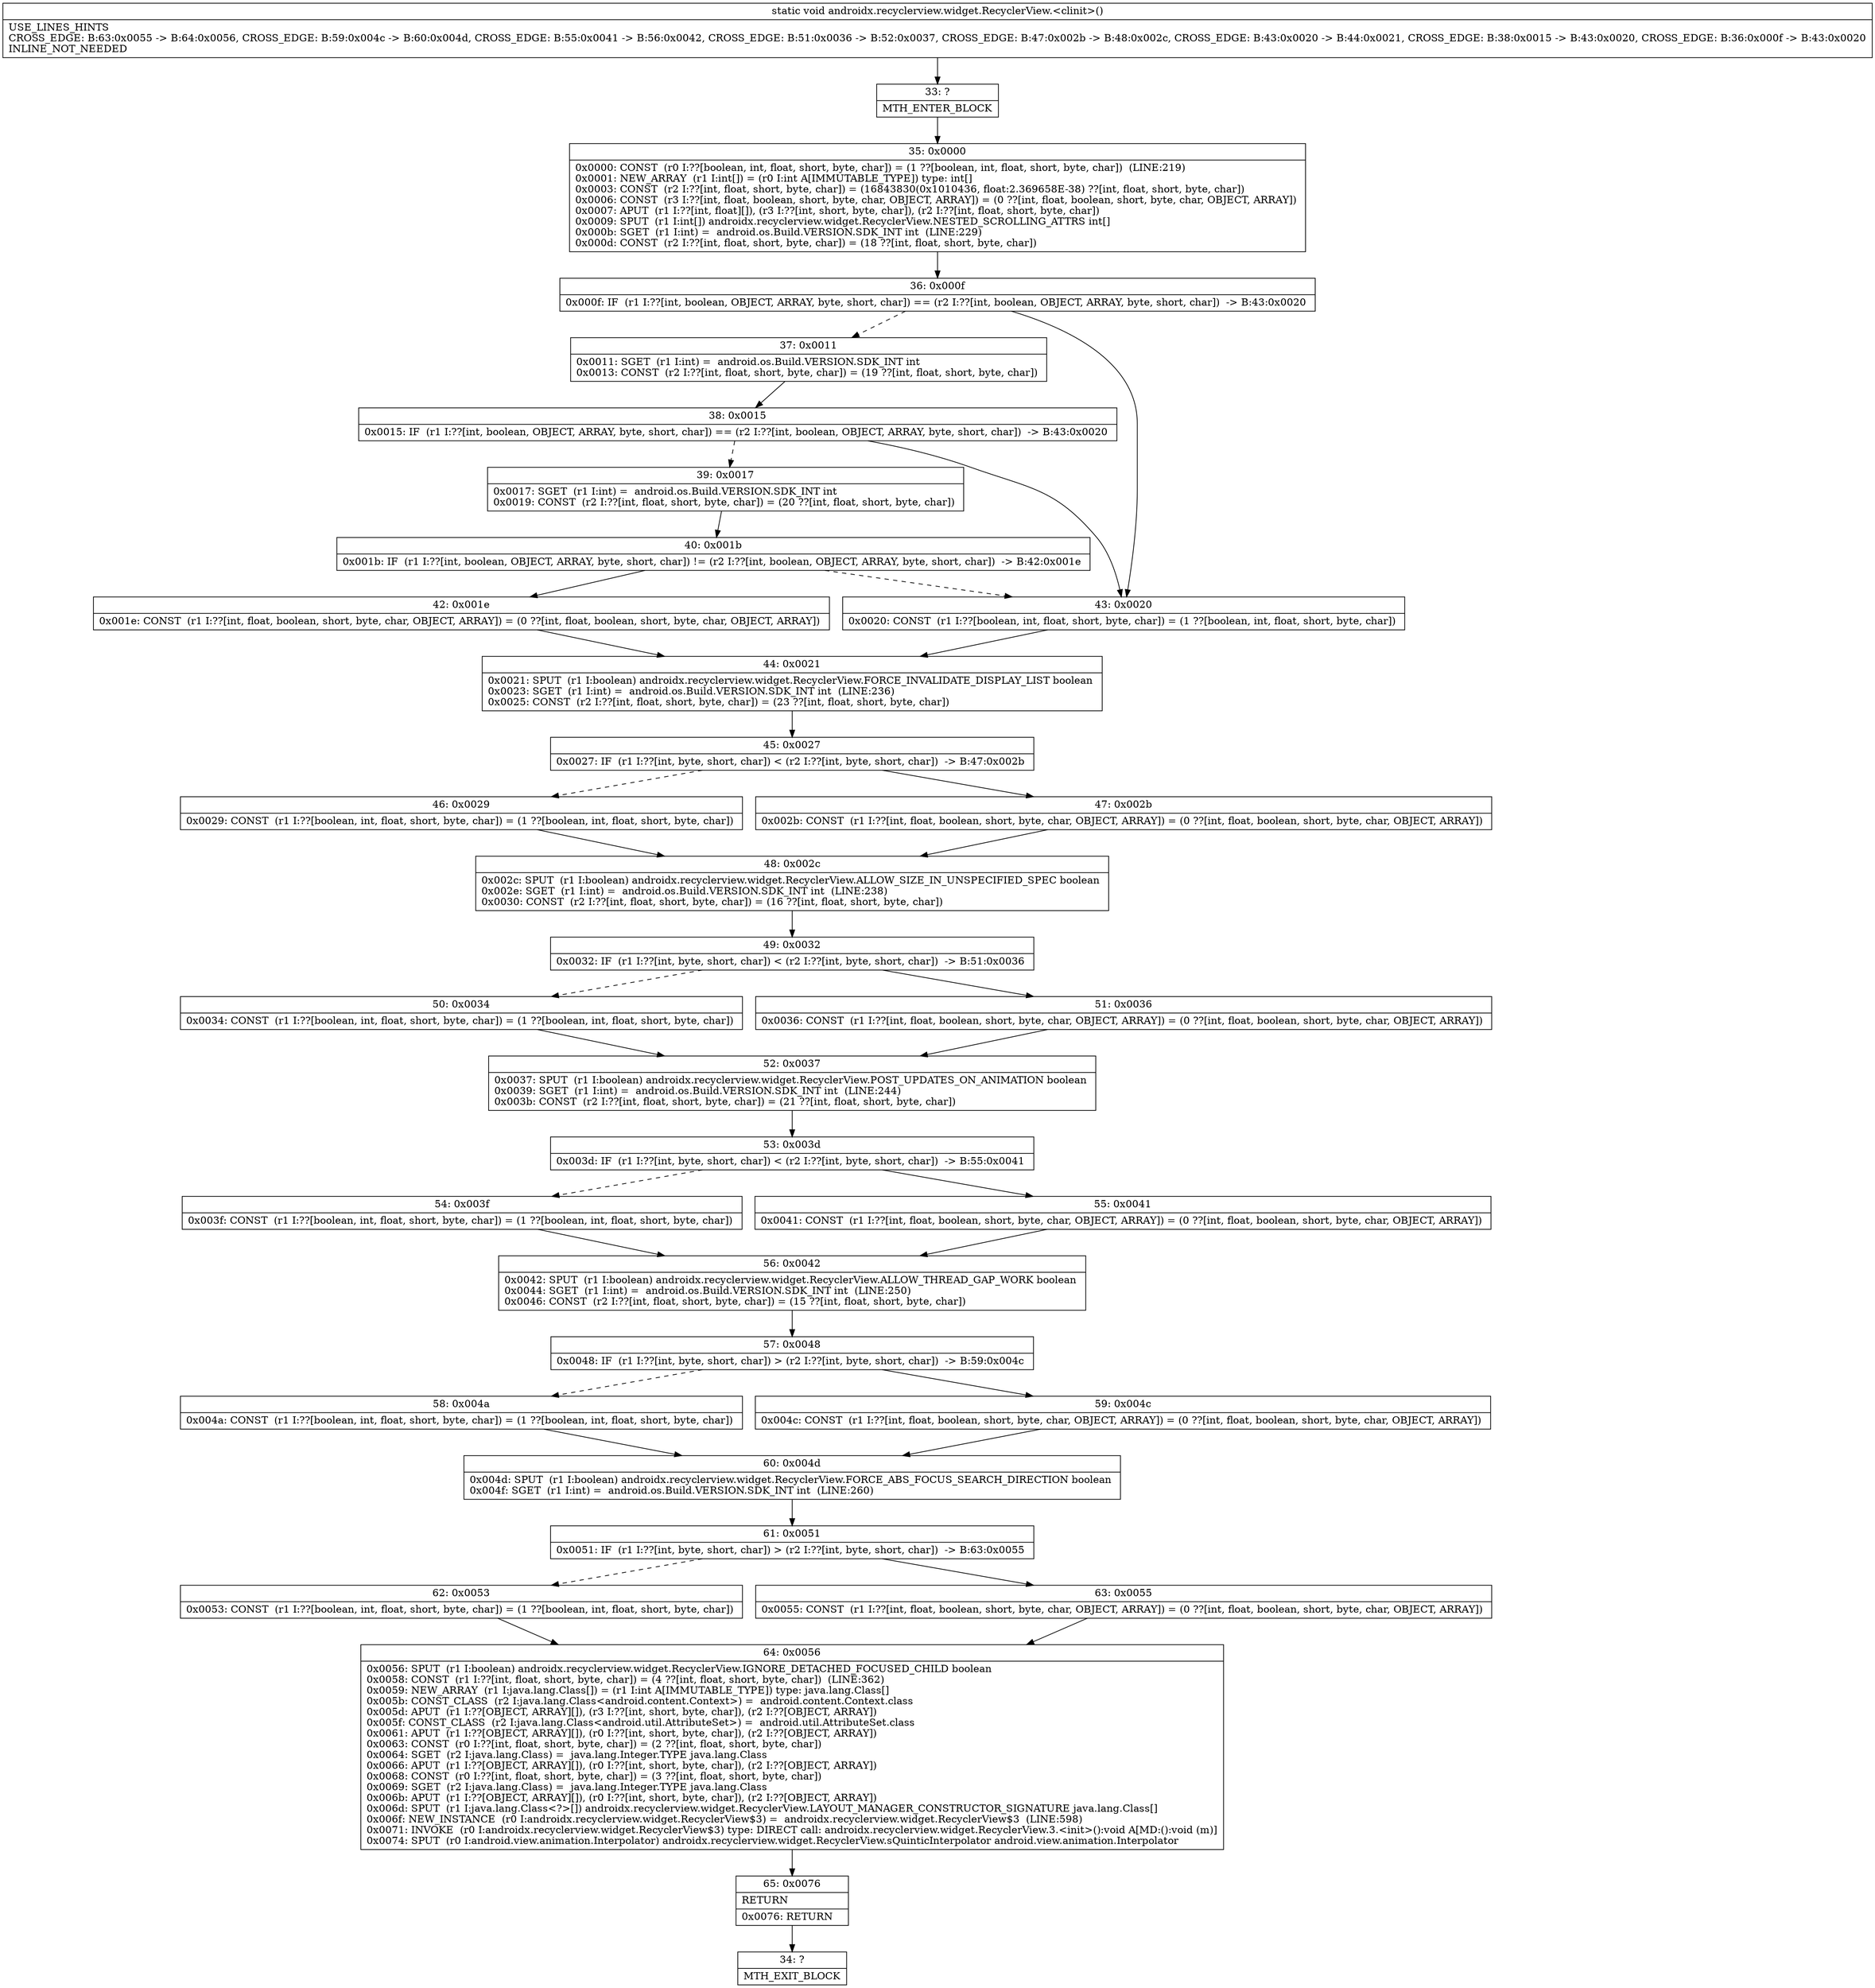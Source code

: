 digraph "CFG forandroidx.recyclerview.widget.RecyclerView.\<clinit\>()V" {
Node_33 [shape=record,label="{33\:\ ?|MTH_ENTER_BLOCK\l}"];
Node_35 [shape=record,label="{35\:\ 0x0000|0x0000: CONST  (r0 I:??[boolean, int, float, short, byte, char]) = (1 ??[boolean, int, float, short, byte, char])  (LINE:219)\l0x0001: NEW_ARRAY  (r1 I:int[]) = (r0 I:int A[IMMUTABLE_TYPE]) type: int[] \l0x0003: CONST  (r2 I:??[int, float, short, byte, char]) = (16843830(0x1010436, float:2.369658E\-38) ??[int, float, short, byte, char]) \l0x0006: CONST  (r3 I:??[int, float, boolean, short, byte, char, OBJECT, ARRAY]) = (0 ??[int, float, boolean, short, byte, char, OBJECT, ARRAY]) \l0x0007: APUT  (r1 I:??[int, float][]), (r3 I:??[int, short, byte, char]), (r2 I:??[int, float, short, byte, char]) \l0x0009: SPUT  (r1 I:int[]) androidx.recyclerview.widget.RecyclerView.NESTED_SCROLLING_ATTRS int[] \l0x000b: SGET  (r1 I:int) =  android.os.Build.VERSION.SDK_INT int  (LINE:229)\l0x000d: CONST  (r2 I:??[int, float, short, byte, char]) = (18 ??[int, float, short, byte, char]) \l}"];
Node_36 [shape=record,label="{36\:\ 0x000f|0x000f: IF  (r1 I:??[int, boolean, OBJECT, ARRAY, byte, short, char]) == (r2 I:??[int, boolean, OBJECT, ARRAY, byte, short, char])  \-\> B:43:0x0020 \l}"];
Node_37 [shape=record,label="{37\:\ 0x0011|0x0011: SGET  (r1 I:int) =  android.os.Build.VERSION.SDK_INT int \l0x0013: CONST  (r2 I:??[int, float, short, byte, char]) = (19 ??[int, float, short, byte, char]) \l}"];
Node_38 [shape=record,label="{38\:\ 0x0015|0x0015: IF  (r1 I:??[int, boolean, OBJECT, ARRAY, byte, short, char]) == (r2 I:??[int, boolean, OBJECT, ARRAY, byte, short, char])  \-\> B:43:0x0020 \l}"];
Node_39 [shape=record,label="{39\:\ 0x0017|0x0017: SGET  (r1 I:int) =  android.os.Build.VERSION.SDK_INT int \l0x0019: CONST  (r2 I:??[int, float, short, byte, char]) = (20 ??[int, float, short, byte, char]) \l}"];
Node_40 [shape=record,label="{40\:\ 0x001b|0x001b: IF  (r1 I:??[int, boolean, OBJECT, ARRAY, byte, short, char]) != (r2 I:??[int, boolean, OBJECT, ARRAY, byte, short, char])  \-\> B:42:0x001e \l}"];
Node_42 [shape=record,label="{42\:\ 0x001e|0x001e: CONST  (r1 I:??[int, float, boolean, short, byte, char, OBJECT, ARRAY]) = (0 ??[int, float, boolean, short, byte, char, OBJECT, ARRAY]) \l}"];
Node_44 [shape=record,label="{44\:\ 0x0021|0x0021: SPUT  (r1 I:boolean) androidx.recyclerview.widget.RecyclerView.FORCE_INVALIDATE_DISPLAY_LIST boolean \l0x0023: SGET  (r1 I:int) =  android.os.Build.VERSION.SDK_INT int  (LINE:236)\l0x0025: CONST  (r2 I:??[int, float, short, byte, char]) = (23 ??[int, float, short, byte, char]) \l}"];
Node_45 [shape=record,label="{45\:\ 0x0027|0x0027: IF  (r1 I:??[int, byte, short, char]) \< (r2 I:??[int, byte, short, char])  \-\> B:47:0x002b \l}"];
Node_46 [shape=record,label="{46\:\ 0x0029|0x0029: CONST  (r1 I:??[boolean, int, float, short, byte, char]) = (1 ??[boolean, int, float, short, byte, char]) \l}"];
Node_48 [shape=record,label="{48\:\ 0x002c|0x002c: SPUT  (r1 I:boolean) androidx.recyclerview.widget.RecyclerView.ALLOW_SIZE_IN_UNSPECIFIED_SPEC boolean \l0x002e: SGET  (r1 I:int) =  android.os.Build.VERSION.SDK_INT int  (LINE:238)\l0x0030: CONST  (r2 I:??[int, float, short, byte, char]) = (16 ??[int, float, short, byte, char]) \l}"];
Node_49 [shape=record,label="{49\:\ 0x0032|0x0032: IF  (r1 I:??[int, byte, short, char]) \< (r2 I:??[int, byte, short, char])  \-\> B:51:0x0036 \l}"];
Node_50 [shape=record,label="{50\:\ 0x0034|0x0034: CONST  (r1 I:??[boolean, int, float, short, byte, char]) = (1 ??[boolean, int, float, short, byte, char]) \l}"];
Node_52 [shape=record,label="{52\:\ 0x0037|0x0037: SPUT  (r1 I:boolean) androidx.recyclerview.widget.RecyclerView.POST_UPDATES_ON_ANIMATION boolean \l0x0039: SGET  (r1 I:int) =  android.os.Build.VERSION.SDK_INT int  (LINE:244)\l0x003b: CONST  (r2 I:??[int, float, short, byte, char]) = (21 ??[int, float, short, byte, char]) \l}"];
Node_53 [shape=record,label="{53\:\ 0x003d|0x003d: IF  (r1 I:??[int, byte, short, char]) \< (r2 I:??[int, byte, short, char])  \-\> B:55:0x0041 \l}"];
Node_54 [shape=record,label="{54\:\ 0x003f|0x003f: CONST  (r1 I:??[boolean, int, float, short, byte, char]) = (1 ??[boolean, int, float, short, byte, char]) \l}"];
Node_56 [shape=record,label="{56\:\ 0x0042|0x0042: SPUT  (r1 I:boolean) androidx.recyclerview.widget.RecyclerView.ALLOW_THREAD_GAP_WORK boolean \l0x0044: SGET  (r1 I:int) =  android.os.Build.VERSION.SDK_INT int  (LINE:250)\l0x0046: CONST  (r2 I:??[int, float, short, byte, char]) = (15 ??[int, float, short, byte, char]) \l}"];
Node_57 [shape=record,label="{57\:\ 0x0048|0x0048: IF  (r1 I:??[int, byte, short, char]) \> (r2 I:??[int, byte, short, char])  \-\> B:59:0x004c \l}"];
Node_58 [shape=record,label="{58\:\ 0x004a|0x004a: CONST  (r1 I:??[boolean, int, float, short, byte, char]) = (1 ??[boolean, int, float, short, byte, char]) \l}"];
Node_60 [shape=record,label="{60\:\ 0x004d|0x004d: SPUT  (r1 I:boolean) androidx.recyclerview.widget.RecyclerView.FORCE_ABS_FOCUS_SEARCH_DIRECTION boolean \l0x004f: SGET  (r1 I:int) =  android.os.Build.VERSION.SDK_INT int  (LINE:260)\l}"];
Node_61 [shape=record,label="{61\:\ 0x0051|0x0051: IF  (r1 I:??[int, byte, short, char]) \> (r2 I:??[int, byte, short, char])  \-\> B:63:0x0055 \l}"];
Node_62 [shape=record,label="{62\:\ 0x0053|0x0053: CONST  (r1 I:??[boolean, int, float, short, byte, char]) = (1 ??[boolean, int, float, short, byte, char]) \l}"];
Node_64 [shape=record,label="{64\:\ 0x0056|0x0056: SPUT  (r1 I:boolean) androidx.recyclerview.widget.RecyclerView.IGNORE_DETACHED_FOCUSED_CHILD boolean \l0x0058: CONST  (r1 I:??[int, float, short, byte, char]) = (4 ??[int, float, short, byte, char])  (LINE:362)\l0x0059: NEW_ARRAY  (r1 I:java.lang.Class[]) = (r1 I:int A[IMMUTABLE_TYPE]) type: java.lang.Class[] \l0x005b: CONST_CLASS  (r2 I:java.lang.Class\<android.content.Context\>) =  android.content.Context.class \l0x005d: APUT  (r1 I:??[OBJECT, ARRAY][]), (r3 I:??[int, short, byte, char]), (r2 I:??[OBJECT, ARRAY]) \l0x005f: CONST_CLASS  (r2 I:java.lang.Class\<android.util.AttributeSet\>) =  android.util.AttributeSet.class \l0x0061: APUT  (r1 I:??[OBJECT, ARRAY][]), (r0 I:??[int, short, byte, char]), (r2 I:??[OBJECT, ARRAY]) \l0x0063: CONST  (r0 I:??[int, float, short, byte, char]) = (2 ??[int, float, short, byte, char]) \l0x0064: SGET  (r2 I:java.lang.Class) =  java.lang.Integer.TYPE java.lang.Class \l0x0066: APUT  (r1 I:??[OBJECT, ARRAY][]), (r0 I:??[int, short, byte, char]), (r2 I:??[OBJECT, ARRAY]) \l0x0068: CONST  (r0 I:??[int, float, short, byte, char]) = (3 ??[int, float, short, byte, char]) \l0x0069: SGET  (r2 I:java.lang.Class) =  java.lang.Integer.TYPE java.lang.Class \l0x006b: APUT  (r1 I:??[OBJECT, ARRAY][]), (r0 I:??[int, short, byte, char]), (r2 I:??[OBJECT, ARRAY]) \l0x006d: SPUT  (r1 I:java.lang.Class\<?\>[]) androidx.recyclerview.widget.RecyclerView.LAYOUT_MANAGER_CONSTRUCTOR_SIGNATURE java.lang.Class[] \l0x006f: NEW_INSTANCE  (r0 I:androidx.recyclerview.widget.RecyclerView$3) =  androidx.recyclerview.widget.RecyclerView$3  (LINE:598)\l0x0071: INVOKE  (r0 I:androidx.recyclerview.widget.RecyclerView$3) type: DIRECT call: androidx.recyclerview.widget.RecyclerView.3.\<init\>():void A[MD:():void (m)]\l0x0074: SPUT  (r0 I:android.view.animation.Interpolator) androidx.recyclerview.widget.RecyclerView.sQuinticInterpolator android.view.animation.Interpolator \l}"];
Node_65 [shape=record,label="{65\:\ 0x0076|RETURN\l|0x0076: RETURN   \l}"];
Node_34 [shape=record,label="{34\:\ ?|MTH_EXIT_BLOCK\l}"];
Node_63 [shape=record,label="{63\:\ 0x0055|0x0055: CONST  (r1 I:??[int, float, boolean, short, byte, char, OBJECT, ARRAY]) = (0 ??[int, float, boolean, short, byte, char, OBJECT, ARRAY]) \l}"];
Node_59 [shape=record,label="{59\:\ 0x004c|0x004c: CONST  (r1 I:??[int, float, boolean, short, byte, char, OBJECT, ARRAY]) = (0 ??[int, float, boolean, short, byte, char, OBJECT, ARRAY]) \l}"];
Node_55 [shape=record,label="{55\:\ 0x0041|0x0041: CONST  (r1 I:??[int, float, boolean, short, byte, char, OBJECT, ARRAY]) = (0 ??[int, float, boolean, short, byte, char, OBJECT, ARRAY]) \l}"];
Node_51 [shape=record,label="{51\:\ 0x0036|0x0036: CONST  (r1 I:??[int, float, boolean, short, byte, char, OBJECT, ARRAY]) = (0 ??[int, float, boolean, short, byte, char, OBJECT, ARRAY]) \l}"];
Node_47 [shape=record,label="{47\:\ 0x002b|0x002b: CONST  (r1 I:??[int, float, boolean, short, byte, char, OBJECT, ARRAY]) = (0 ??[int, float, boolean, short, byte, char, OBJECT, ARRAY]) \l}"];
Node_43 [shape=record,label="{43\:\ 0x0020|0x0020: CONST  (r1 I:??[boolean, int, float, short, byte, char]) = (1 ??[boolean, int, float, short, byte, char]) \l}"];
MethodNode[shape=record,label="{static void androidx.recyclerview.widget.RecyclerView.\<clinit\>()  | USE_LINES_HINTS\lCROSS_EDGE: B:63:0x0055 \-\> B:64:0x0056, CROSS_EDGE: B:59:0x004c \-\> B:60:0x004d, CROSS_EDGE: B:55:0x0041 \-\> B:56:0x0042, CROSS_EDGE: B:51:0x0036 \-\> B:52:0x0037, CROSS_EDGE: B:47:0x002b \-\> B:48:0x002c, CROSS_EDGE: B:43:0x0020 \-\> B:44:0x0021, CROSS_EDGE: B:38:0x0015 \-\> B:43:0x0020, CROSS_EDGE: B:36:0x000f \-\> B:43:0x0020\lINLINE_NOT_NEEDED\l}"];
MethodNode -> Node_33;Node_33 -> Node_35;
Node_35 -> Node_36;
Node_36 -> Node_37[style=dashed];
Node_36 -> Node_43;
Node_37 -> Node_38;
Node_38 -> Node_39[style=dashed];
Node_38 -> Node_43;
Node_39 -> Node_40;
Node_40 -> Node_42;
Node_40 -> Node_43[style=dashed];
Node_42 -> Node_44;
Node_44 -> Node_45;
Node_45 -> Node_46[style=dashed];
Node_45 -> Node_47;
Node_46 -> Node_48;
Node_48 -> Node_49;
Node_49 -> Node_50[style=dashed];
Node_49 -> Node_51;
Node_50 -> Node_52;
Node_52 -> Node_53;
Node_53 -> Node_54[style=dashed];
Node_53 -> Node_55;
Node_54 -> Node_56;
Node_56 -> Node_57;
Node_57 -> Node_58[style=dashed];
Node_57 -> Node_59;
Node_58 -> Node_60;
Node_60 -> Node_61;
Node_61 -> Node_62[style=dashed];
Node_61 -> Node_63;
Node_62 -> Node_64;
Node_64 -> Node_65;
Node_65 -> Node_34;
Node_63 -> Node_64;
Node_59 -> Node_60;
Node_55 -> Node_56;
Node_51 -> Node_52;
Node_47 -> Node_48;
Node_43 -> Node_44;
}

